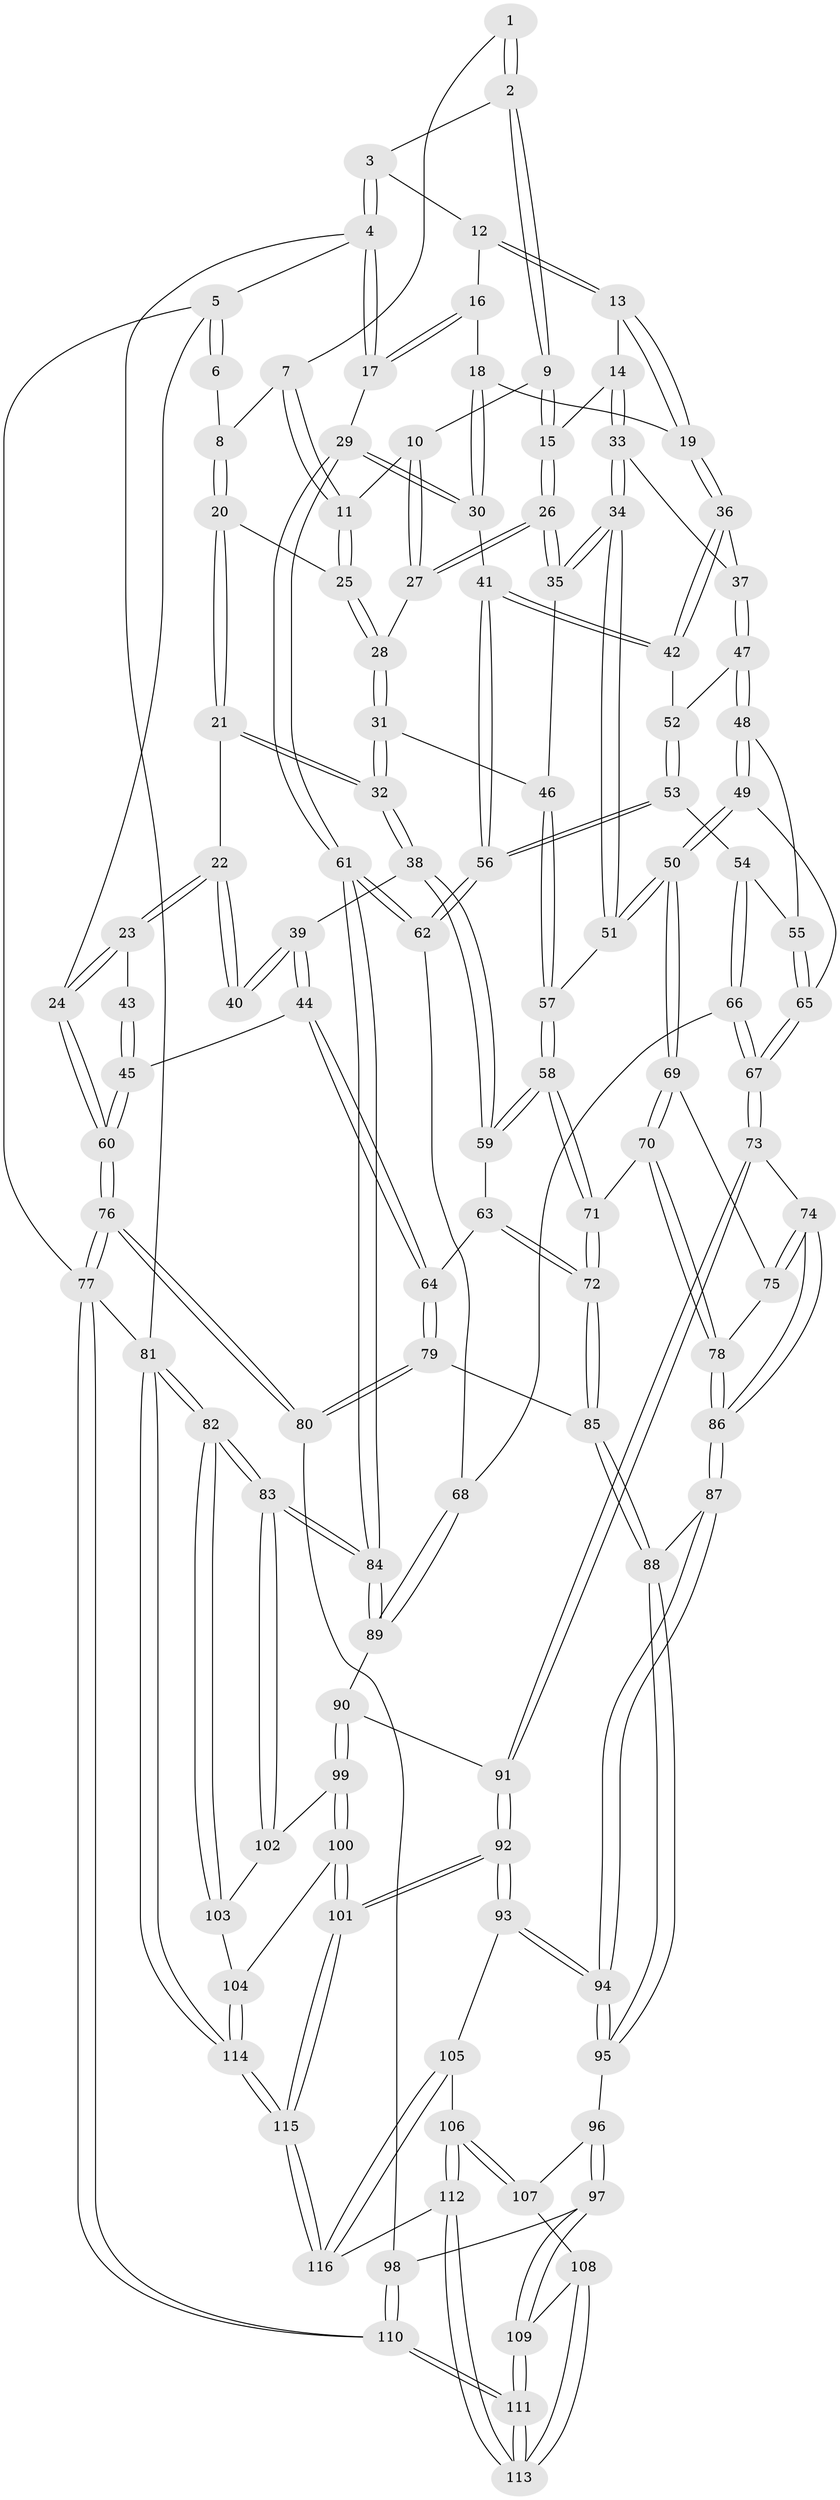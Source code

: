 // Generated by graph-tools (version 1.1) at 2025/59/03/09/25 04:59:54]
// undirected, 116 vertices, 287 edges
graph export_dot {
graph [start="1"]
  node [color=gray90,style=filled];
  1 [pos="+0.34405267093265013+0"];
  2 [pos="+0.5745125756530431+0"];
  3 [pos="+0.7365041470653124+0"];
  4 [pos="+1+0"];
  5 [pos="+0+0"];
  6 [pos="+0.22591026678808104+0"];
  7 [pos="+0.3392415814530762+0.008597556241992632"];
  8 [pos="+0.2647070577280078+0.09894889190248105"];
  9 [pos="+0.523938322675602+0.0320083147149249"];
  10 [pos="+0.4024530304962121+0.11384658898154988"];
  11 [pos="+0.36024684235950505+0.11942153837463373"];
  12 [pos="+0.7484639653252364+0"];
  13 [pos="+0.7779182453123233+0.14093785488656443"];
  14 [pos="+0.67101749215076+0.19295108634513738"];
  15 [pos="+0.5598881734642884+0.162404896955494"];
  16 [pos="+0.9353513841688865+0.09956172379115272"];
  17 [pos="+1+0"];
  18 [pos="+0.8888873660326714+0.17272735953008458"];
  19 [pos="+0.7925277953937355+0.15588390370063643"];
  20 [pos="+0.2619243110252837+0.1529403342382908"];
  21 [pos="+0.24314597472141275+0.16436019079054054"];
  22 [pos="+0.2360452409205938+0.16152663835411302"];
  23 [pos="+0+0"];
  24 [pos="+0+0"];
  25 [pos="+0.3132179406346662+0.14771617143110374"];
  26 [pos="+0.4876231050311081+0.28729465463677745"];
  27 [pos="+0.47074810731031164+0.278434131652827"];
  28 [pos="+0.40699681925451153+0.26644509629499646"];
  29 [pos="+1+0.3138734536048762"];
  30 [pos="+1+0.2811513385535596"];
  31 [pos="+0.25682093619117347+0.32244037323969893"];
  32 [pos="+0.23660250403078317+0.3212580825169163"];
  33 [pos="+0.658358034831011+0.3080459789749762"];
  34 [pos="+0.5226332544338101+0.34117261387798825"];
  35 [pos="+0.4903376549002532+0.2949486320788642"];
  36 [pos="+0.7928817711668606+0.17267448643747763"];
  37 [pos="+0.6858371279111497+0.32592352248632317"];
  38 [pos="+0.23335333497670957+0.3244274552737863"];
  39 [pos="+0.14551370361321014+0.3540244587943376"];
  40 [pos="+0.07126919533303333+0.2406505635340167"];
  41 [pos="+0.8274888953077357+0.3432789332055404"];
  42 [pos="+0.8079282383799928+0.324280936598548"];
  43 [pos="+0.04898641788395552+0.2230833121313254"];
  44 [pos="+0.06451192810241593+0.45777240162897054"];
  45 [pos="+0+0.453091461143701"];
  46 [pos="+0.3598975916651812+0.3816792970247132"];
  47 [pos="+0.695230430105965+0.3338630882046467"];
  48 [pos="+0.6847776641459632+0.3633800371858326"];
  49 [pos="+0.5714488847237409+0.4416675975540154"];
  50 [pos="+0.5382654832279558+0.43209606259174965"];
  51 [pos="+0.5242969358741515+0.38962253149756293"];
  52 [pos="+0.6962116385547789+0.334065735539515"];
  53 [pos="+0.7352532556665841+0.41790589328886724"];
  54 [pos="+0.6906395804146681+0.4515791385097308"];
  55 [pos="+0.6728906426527346+0.4423749727308163"];
  56 [pos="+0.8253923001980188+0.4257952023656221"];
  57 [pos="+0.3748915385713728+0.43447094050327867"];
  58 [pos="+0.3541212076350809+0.4886090217728776"];
  59 [pos="+0.27124273939476984+0.43025689347181645"];
  60 [pos="+0+0.4568699617629205"];
  61 [pos="+1+0.4510664320808182"];
  62 [pos="+0.8273793183049637+0.4317612834651985"];
  63 [pos="+0.24078578498766784+0.4783795614477511"];
  64 [pos="+0.08576800702728911+0.48549576338759387"];
  65 [pos="+0.5959702776344402+0.4514662484970158"];
  66 [pos="+0.7460696140717394+0.5518936893898602"];
  67 [pos="+0.6769199812966019+0.5878324017613051"];
  68 [pos="+0.8051803608165394+0.5493994763693464"];
  69 [pos="+0.533789938004181+0.4423346095913661"];
  70 [pos="+0.3893737297867597+0.5436432530847025"];
  71 [pos="+0.36527990911287406+0.541120827765132"];
  72 [pos="+0.2930586498485521+0.6032781597724555"];
  73 [pos="+0.6413419833052957+0.6297054309330247"];
  74 [pos="+0.6024093257813204+0.6287722524325496"];
  75 [pos="+0.5386575981176946+0.4915521006340618"];
  76 [pos="+0+0.7323568071612512"];
  77 [pos="+0+1"];
  78 [pos="+0.4750785501430687+0.6125671589878326"];
  79 [pos="+0.14045052161934055+0.5981605026420661"];
  80 [pos="+0+0.7394673999696201"];
  81 [pos="+1+1"];
  82 [pos="+1+0.998924135063016"];
  83 [pos="+1+0.9572562087971521"];
  84 [pos="+1+0.5884628995258886"];
  85 [pos="+0.254952319519458+0.6561441612356379"];
  86 [pos="+0.5091104119976492+0.6655948916467802"];
  87 [pos="+0.4969711377523286+0.6912307892337388"];
  88 [pos="+0.26507165934367255+0.6935908923881061"];
  89 [pos="+0.8945099356501885+0.6285934741955449"];
  90 [pos="+0.8254973678830094+0.7478383929235338"];
  91 [pos="+0.6598019197883344+0.6684663308414268"];
  92 [pos="+0.6297728588471877+0.8659497663740766"];
  93 [pos="+0.510796424871341+0.8172910183653911"];
  94 [pos="+0.5069595834288364+0.8066980456105641"];
  95 [pos="+0.2616606864775574+0.7314594049221614"];
  96 [pos="+0.2496126224484378+0.7707361541346209"];
  97 [pos="+0.13087726844952352+0.8303951469402437"];
  98 [pos="+0.1156820113665863+0.8320938678746417"];
  99 [pos="+0.8235184162950878+0.767761460181733"];
  100 [pos="+0.7922755043319443+0.8035916541167809"];
  101 [pos="+0.6677718497660612+0.9045236245804082"];
  102 [pos="+0.8840539094207175+0.8118278531206211"];
  103 [pos="+0.8878837210984414+0.9047993430927784"];
  104 [pos="+0.8649908277969018+0.9218347659969766"];
  105 [pos="+0.4446036163389641+0.8745069061342233"];
  106 [pos="+0.38175429926242377+0.9013014262964458"];
  107 [pos="+0.2884481805327895+0.835369682779631"];
  108 [pos="+0.26314464728124903+0.8972952639893731"];
  109 [pos="+0.1900164673502268+0.9553728892571723"];
  110 [pos="+0+1"];
  111 [pos="+0.18495139362797233+1"];
  112 [pos="+0.3426968040032018+1"];
  113 [pos="+0.2797627106340735+1"];
  114 [pos="+0.7297613398699667+1"];
  115 [pos="+0.6996293125053894+1"];
  116 [pos="+0.5967204494124062+1"];
  1 -- 2;
  1 -- 2;
  1 -- 7;
  2 -- 3;
  2 -- 9;
  2 -- 9;
  3 -- 4;
  3 -- 4;
  3 -- 12;
  4 -- 5;
  4 -- 17;
  4 -- 17;
  4 -- 81;
  5 -- 6;
  5 -- 6;
  5 -- 24;
  5 -- 77;
  6 -- 8;
  7 -- 8;
  7 -- 11;
  7 -- 11;
  8 -- 20;
  8 -- 20;
  9 -- 10;
  9 -- 15;
  9 -- 15;
  10 -- 11;
  10 -- 27;
  10 -- 27;
  11 -- 25;
  11 -- 25;
  12 -- 13;
  12 -- 13;
  12 -- 16;
  13 -- 14;
  13 -- 19;
  13 -- 19;
  14 -- 15;
  14 -- 33;
  14 -- 33;
  15 -- 26;
  15 -- 26;
  16 -- 17;
  16 -- 17;
  16 -- 18;
  17 -- 29;
  18 -- 19;
  18 -- 30;
  18 -- 30;
  19 -- 36;
  19 -- 36;
  20 -- 21;
  20 -- 21;
  20 -- 25;
  21 -- 22;
  21 -- 32;
  21 -- 32;
  22 -- 23;
  22 -- 23;
  22 -- 40;
  22 -- 40;
  23 -- 24;
  23 -- 24;
  23 -- 43;
  24 -- 60;
  24 -- 60;
  25 -- 28;
  25 -- 28;
  26 -- 27;
  26 -- 27;
  26 -- 35;
  26 -- 35;
  27 -- 28;
  28 -- 31;
  28 -- 31;
  29 -- 30;
  29 -- 30;
  29 -- 61;
  29 -- 61;
  30 -- 41;
  31 -- 32;
  31 -- 32;
  31 -- 46;
  32 -- 38;
  32 -- 38;
  33 -- 34;
  33 -- 34;
  33 -- 37;
  34 -- 35;
  34 -- 35;
  34 -- 51;
  34 -- 51;
  35 -- 46;
  36 -- 37;
  36 -- 42;
  36 -- 42;
  37 -- 47;
  37 -- 47;
  38 -- 39;
  38 -- 59;
  38 -- 59;
  39 -- 40;
  39 -- 40;
  39 -- 44;
  39 -- 44;
  41 -- 42;
  41 -- 42;
  41 -- 56;
  41 -- 56;
  42 -- 52;
  43 -- 45;
  43 -- 45;
  44 -- 45;
  44 -- 64;
  44 -- 64;
  45 -- 60;
  45 -- 60;
  46 -- 57;
  46 -- 57;
  47 -- 48;
  47 -- 48;
  47 -- 52;
  48 -- 49;
  48 -- 49;
  48 -- 55;
  49 -- 50;
  49 -- 50;
  49 -- 65;
  50 -- 51;
  50 -- 51;
  50 -- 69;
  50 -- 69;
  51 -- 57;
  52 -- 53;
  52 -- 53;
  53 -- 54;
  53 -- 56;
  53 -- 56;
  54 -- 55;
  54 -- 66;
  54 -- 66;
  55 -- 65;
  55 -- 65;
  56 -- 62;
  56 -- 62;
  57 -- 58;
  57 -- 58;
  58 -- 59;
  58 -- 59;
  58 -- 71;
  58 -- 71;
  59 -- 63;
  60 -- 76;
  60 -- 76;
  61 -- 62;
  61 -- 62;
  61 -- 84;
  61 -- 84;
  62 -- 68;
  63 -- 64;
  63 -- 72;
  63 -- 72;
  64 -- 79;
  64 -- 79;
  65 -- 67;
  65 -- 67;
  66 -- 67;
  66 -- 67;
  66 -- 68;
  67 -- 73;
  67 -- 73;
  68 -- 89;
  68 -- 89;
  69 -- 70;
  69 -- 70;
  69 -- 75;
  70 -- 71;
  70 -- 78;
  70 -- 78;
  71 -- 72;
  71 -- 72;
  72 -- 85;
  72 -- 85;
  73 -- 74;
  73 -- 91;
  73 -- 91;
  74 -- 75;
  74 -- 75;
  74 -- 86;
  74 -- 86;
  75 -- 78;
  76 -- 77;
  76 -- 77;
  76 -- 80;
  76 -- 80;
  77 -- 110;
  77 -- 110;
  77 -- 81;
  78 -- 86;
  78 -- 86;
  79 -- 80;
  79 -- 80;
  79 -- 85;
  80 -- 98;
  81 -- 82;
  81 -- 82;
  81 -- 114;
  81 -- 114;
  82 -- 83;
  82 -- 83;
  82 -- 103;
  82 -- 103;
  83 -- 84;
  83 -- 84;
  83 -- 102;
  83 -- 102;
  84 -- 89;
  84 -- 89;
  85 -- 88;
  85 -- 88;
  86 -- 87;
  86 -- 87;
  87 -- 88;
  87 -- 94;
  87 -- 94;
  88 -- 95;
  88 -- 95;
  89 -- 90;
  90 -- 91;
  90 -- 99;
  90 -- 99;
  91 -- 92;
  91 -- 92;
  92 -- 93;
  92 -- 93;
  92 -- 101;
  92 -- 101;
  93 -- 94;
  93 -- 94;
  93 -- 105;
  94 -- 95;
  94 -- 95;
  95 -- 96;
  96 -- 97;
  96 -- 97;
  96 -- 107;
  97 -- 98;
  97 -- 109;
  97 -- 109;
  98 -- 110;
  98 -- 110;
  99 -- 100;
  99 -- 100;
  99 -- 102;
  100 -- 101;
  100 -- 101;
  100 -- 104;
  101 -- 115;
  101 -- 115;
  102 -- 103;
  103 -- 104;
  104 -- 114;
  104 -- 114;
  105 -- 106;
  105 -- 116;
  105 -- 116;
  106 -- 107;
  106 -- 107;
  106 -- 112;
  106 -- 112;
  107 -- 108;
  108 -- 109;
  108 -- 113;
  108 -- 113;
  109 -- 111;
  109 -- 111;
  110 -- 111;
  110 -- 111;
  111 -- 113;
  111 -- 113;
  112 -- 113;
  112 -- 113;
  112 -- 116;
  114 -- 115;
  114 -- 115;
  115 -- 116;
  115 -- 116;
}
